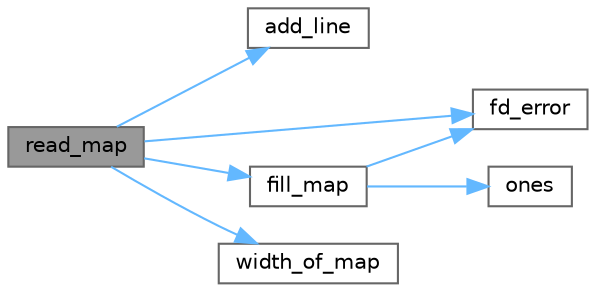 digraph "read_map"
{
 // LATEX_PDF_SIZE
  bgcolor="transparent";
  edge [fontname=Helvetica,fontsize=10,labelfontname=Helvetica,labelfontsize=10];
  node [fontname=Helvetica,fontsize=10,shape=box,height=0.2,width=0.4];
  rankdir="LR";
  Node1 [id="Node000001",label="read_map",height=0.2,width=0.4,color="gray40", fillcolor="grey60", style="filled", fontcolor="black",tooltip="Opens a file and reads map."];
  Node1 -> Node2 [id="edge1_Node000001_Node000002",color="steelblue1",style="solid",tooltip=" "];
  Node2 [id="Node000002",label="add_line",height=0.2,width=0.4,color="grey40", fillcolor="white", style="filled",URL="$read__map_8c.html#a804cd515bd4c1bf7169adeb352db80fb",tooltip="Adds a new line to the heightmap."];
  Node1 -> Node3 [id="edge2_Node000001_Node000003",color="steelblue1",style="solid",tooltip=" "];
  Node3 [id="Node000003",label="fd_error",height=0.2,width=0.4,color="grey40", fillcolor="white", style="filled",URL="$util__1_8c.html#abdd79f8c7592cfe0da42efdeeb0b09a1",tooltip="Outputs an error message to the standard error stream."];
  Node1 -> Node4 [id="edge3_Node000001_Node000004",color="steelblue1",style="solid",tooltip=" "];
  Node4 [id="Node000004",label="fill_map",height=0.2,width=0.4,color="grey40", fillcolor="white", style="filled",URL="$rebuild__map_8c.html#aa90f1f0c25556207e47fc2f745ee1b08",tooltip="Fills the map in the t_data structure by modifying each row using the ones function."];
  Node4 -> Node3 [id="edge4_Node000004_Node000003",color="steelblue1",style="solid",tooltip=" "];
  Node4 -> Node5 [id="edge5_Node000004_Node000005",color="steelblue1",style="solid",tooltip=" "];
  Node5 [id="Node000005",label="ones",height=0.2,width=0.4,color="grey40", fillcolor="white", style="filled",URL="$rebuild__map_8c.html#a56fad01de869c2d66274980841bd34ba",tooltip="Modifies the input string src by replacing certain characters with '1'."];
  Node1 -> Node6 [id="edge6_Node000001_Node000006",color="steelblue1",style="solid",tooltip=" "];
  Node6 [id="Node000006",label="width_of_map",height=0.2,width=0.4,color="grey40", fillcolor="white", style="filled",URL="$read__map_8c.html#a85b45c355bcd7ef210d4d1abb1bd0d03",tooltip="Calculates the longest width of a map represented by a string."];
}
